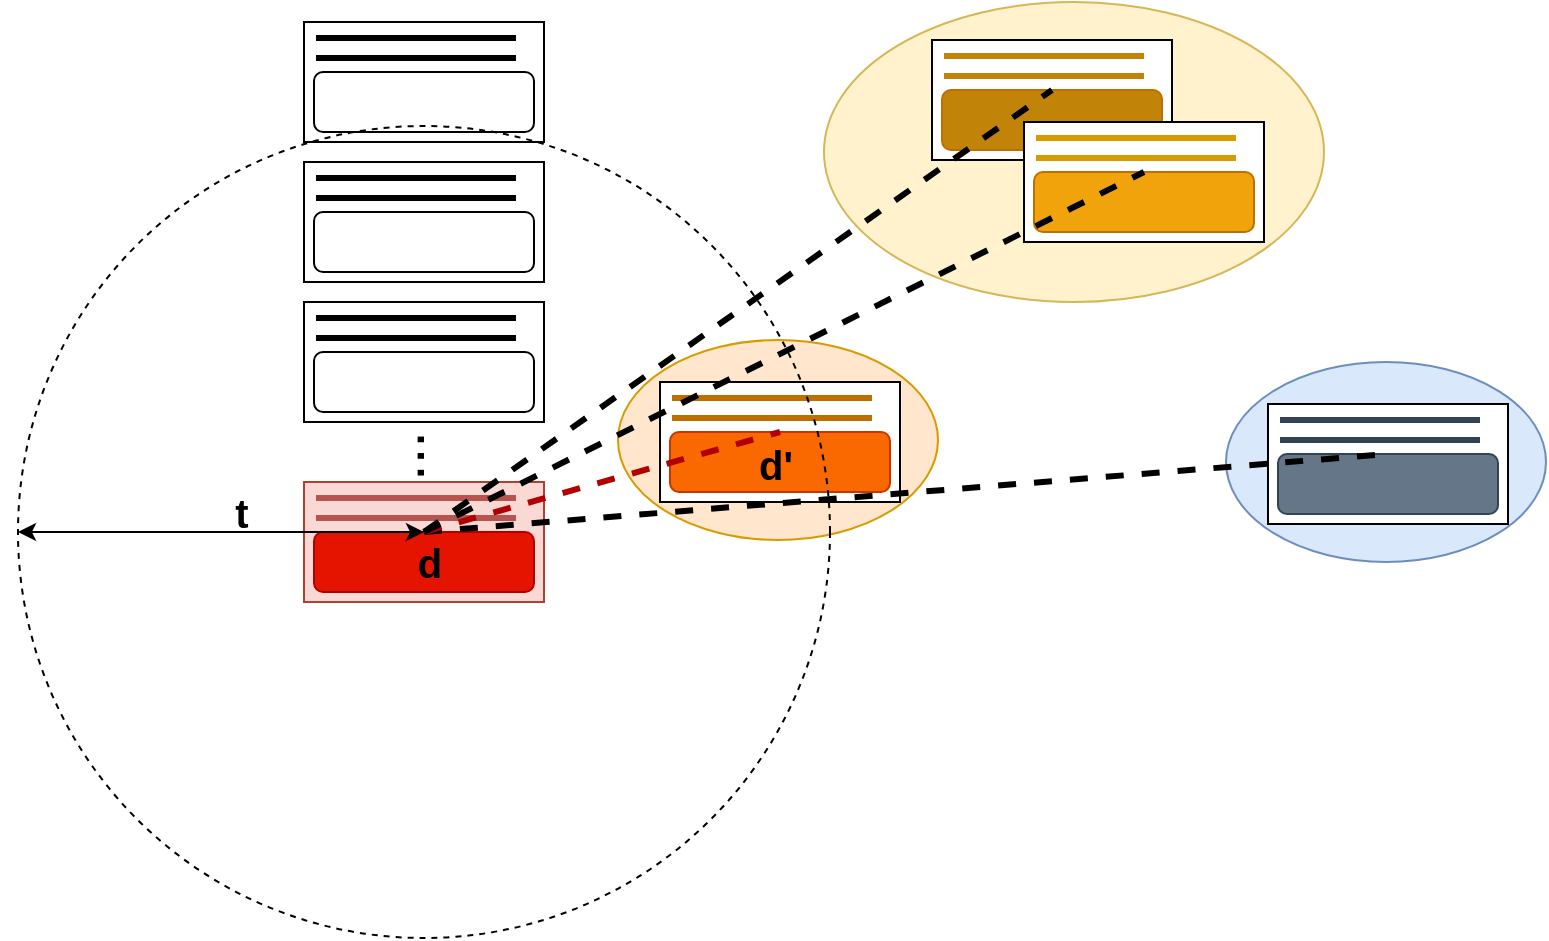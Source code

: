 <mxfile version="10.7.7" type="device"><diagram id="NE0GVNLfA_jRDRm7wfIo" name="Page-1"><mxGraphModel dx="1394" dy="805" grid="1" gridSize="10" guides="1" tooltips="1" connect="1" arrows="1" fold="1" page="1" pageScale="1" pageWidth="827" pageHeight="1169" math="0" shadow="0"><root><mxCell id="0"/><mxCell id="1" parent="0"/><mxCell id="pS4Yezh8IIaVC1PjdRI_-2" value="" style="rounded=0;whiteSpace=wrap;html=1;" parent="1" vertex="1"><mxGeometry x="170" y="20" width="120" height="60" as="geometry"/></mxCell><mxCell id="pS4Yezh8IIaVC1PjdRI_-3" value="" style="rounded=1;whiteSpace=wrap;html=1;" parent="1" vertex="1"><mxGeometry x="175" y="45" width="110" height="30" as="geometry"/></mxCell><mxCell id="pS4Yezh8IIaVC1PjdRI_-5" value="" style="endArrow=none;html=1;strokeWidth=3;" parent="1" edge="1"><mxGeometry width="50" height="50" relative="1" as="geometry"><mxPoint x="176" y="28" as="sourcePoint"/><mxPoint x="276" y="28" as="targetPoint"/></mxGeometry></mxCell><mxCell id="pS4Yezh8IIaVC1PjdRI_-6" value="" style="endArrow=none;html=1;strokeWidth=3;" parent="1" edge="1"><mxGeometry width="50" height="50" relative="1" as="geometry"><mxPoint x="176" y="38" as="sourcePoint"/><mxPoint x="276" y="38" as="targetPoint"/></mxGeometry></mxCell><mxCell id="pS4Yezh8IIaVC1PjdRI_-7" value="" style="rounded=0;whiteSpace=wrap;html=1;" parent="1" vertex="1"><mxGeometry x="170" y="90" width="120" height="60" as="geometry"/></mxCell><mxCell id="pS4Yezh8IIaVC1PjdRI_-8" value="" style="rounded=1;whiteSpace=wrap;html=1;" parent="1" vertex="1"><mxGeometry x="175" y="115" width="110" height="30" as="geometry"/></mxCell><mxCell id="pS4Yezh8IIaVC1PjdRI_-9" value="" style="endArrow=none;html=1;strokeWidth=3;" parent="1" edge="1"><mxGeometry width="50" height="50" relative="1" as="geometry"><mxPoint x="176" y="98" as="sourcePoint"/><mxPoint x="276" y="98" as="targetPoint"/></mxGeometry></mxCell><mxCell id="pS4Yezh8IIaVC1PjdRI_-10" value="" style="endArrow=none;html=1;strokeWidth=3;" parent="1" edge="1"><mxGeometry width="50" height="50" relative="1" as="geometry"><mxPoint x="176" y="108" as="sourcePoint"/><mxPoint x="276" y="108" as="targetPoint"/></mxGeometry></mxCell><mxCell id="pS4Yezh8IIaVC1PjdRI_-11" value="" style="rounded=0;whiteSpace=wrap;html=1;" parent="1" vertex="1"><mxGeometry x="170" y="160" width="120" height="60" as="geometry"/></mxCell><mxCell id="pS4Yezh8IIaVC1PjdRI_-12" value="" style="rounded=1;whiteSpace=wrap;html=1;" parent="1" vertex="1"><mxGeometry x="175" y="185" width="110" height="30" as="geometry"/></mxCell><mxCell id="pS4Yezh8IIaVC1PjdRI_-13" value="" style="endArrow=none;html=1;strokeWidth=3;" parent="1" edge="1"><mxGeometry width="50" height="50" relative="1" as="geometry"><mxPoint x="176" y="168" as="sourcePoint"/><mxPoint x="276" y="168" as="targetPoint"/></mxGeometry></mxCell><mxCell id="pS4Yezh8IIaVC1PjdRI_-14" value="" style="endArrow=none;html=1;strokeWidth=3;" parent="1" edge="1"><mxGeometry width="50" height="50" relative="1" as="geometry"><mxPoint x="176" y="178" as="sourcePoint"/><mxPoint x="276" y="178" as="targetPoint"/></mxGeometry></mxCell><mxCell id="pS4Yezh8IIaVC1PjdRI_-15" value="" style="rounded=0;whiteSpace=wrap;html=1;fillColor=#fad9d5;strokeColor=#ae4132;" parent="1" vertex="1"><mxGeometry x="170" y="250" width="120" height="60" as="geometry"/></mxCell><mxCell id="pS4Yezh8IIaVC1PjdRI_-16" value="" style="rounded=1;whiteSpace=wrap;html=1;fillColor=#e51400;strokeColor=#B20000;fontColor=#ffffff;" parent="1" vertex="1"><mxGeometry x="175" y="275" width="110" height="30" as="geometry"/></mxCell><mxCell id="pS4Yezh8IIaVC1PjdRI_-17" value="" style="endArrow=none;html=1;strokeWidth=3;fillColor=#f8cecc;strokeColor=#b85450;" parent="1" edge="1"><mxGeometry width="50" height="50" relative="1" as="geometry"><mxPoint x="176" y="258" as="sourcePoint"/><mxPoint x="276" y="258" as="targetPoint"/></mxGeometry></mxCell><mxCell id="pS4Yezh8IIaVC1PjdRI_-18" value="" style="endArrow=none;html=1;strokeWidth=3;fillColor=#f8cecc;strokeColor=#b85450;" parent="1" edge="1"><mxGeometry width="50" height="50" relative="1" as="geometry"><mxPoint x="176" y="268" as="sourcePoint"/><mxPoint x="276" y="268" as="targetPoint"/></mxGeometry></mxCell><mxCell id="pS4Yezh8IIaVC1PjdRI_-19" value="&lt;div style=&quot;font-size: 30px&quot;&gt;...&lt;/div&gt;" style="text;html=1;strokeColor=none;fillColor=none;align=center;verticalAlign=middle;whiteSpace=wrap;rounded=0;rotation=-90;" parent="1" vertex="1"><mxGeometry x="199" y="227" width="40" height="20" as="geometry"/></mxCell><mxCell id="pS4Yezh8IIaVC1PjdRI_-20" value="" style="ellipse;whiteSpace=wrap;html=1;fillColor=#fff2cc;strokeColor=#d6b656;" parent="1" vertex="1"><mxGeometry x="430" y="10" width="250" height="150" as="geometry"/></mxCell><mxCell id="pS4Yezh8IIaVC1PjdRI_-22" value="" style="rounded=0;whiteSpace=wrap;html=1;" parent="1" vertex="1"><mxGeometry x="484" y="29" width="120" height="60" as="geometry"/></mxCell><mxCell id="pS4Yezh8IIaVC1PjdRI_-23" value="" style="rounded=1;whiteSpace=wrap;html=1;fillColor=#C28408;strokeColor=#BD7000;fontColor=#ffffff;" parent="1" vertex="1"><mxGeometry x="489" y="54" width="110" height="30" as="geometry"/></mxCell><mxCell id="pS4Yezh8IIaVC1PjdRI_-24" value="" style="endArrow=none;html=1;strokeWidth=3;strokeColor=#C28408;" parent="1" edge="1"><mxGeometry width="50" height="50" relative="1" as="geometry"><mxPoint x="490" y="37" as="sourcePoint"/><mxPoint x="590" y="37" as="targetPoint"/></mxGeometry></mxCell><mxCell id="pS4Yezh8IIaVC1PjdRI_-25" value="" style="endArrow=none;html=1;strokeWidth=3;strokeColor=#C28408;" parent="1" edge="1"><mxGeometry width="50" height="50" relative="1" as="geometry"><mxPoint x="490" y="47" as="sourcePoint"/><mxPoint x="590" y="47" as="targetPoint"/></mxGeometry></mxCell><mxCell id="pS4Yezh8IIaVC1PjdRI_-26" value="" style="rounded=0;whiteSpace=wrap;html=1;" parent="1" vertex="1"><mxGeometry x="530" y="70" width="120" height="60" as="geometry"/></mxCell><mxCell id="pS4Yezh8IIaVC1PjdRI_-27" value="" style="rounded=1;whiteSpace=wrap;html=1;fillColor=#f0a30a;strokeColor=#BD7000;fontColor=#ffffff;" parent="1" vertex="1"><mxGeometry x="535" y="95" width="110" height="30" as="geometry"/></mxCell><mxCell id="pS4Yezh8IIaVC1PjdRI_-28" value="" style="endArrow=none;html=1;strokeWidth=3;gradientColor=#ffa500;fillColor=#ffcd28;strokeColor=#d79b00;" parent="1" edge="1"><mxGeometry width="50" height="50" relative="1" as="geometry"><mxPoint x="536" y="78" as="sourcePoint"/><mxPoint x="636" y="78" as="targetPoint"/></mxGeometry></mxCell><mxCell id="pS4Yezh8IIaVC1PjdRI_-29" value="" style="endArrow=none;html=1;strokeWidth=3;gradientColor=#ffa500;fillColor=#ffcd28;strokeColor=#d79b00;" parent="1" edge="1"><mxGeometry width="50" height="50" relative="1" as="geometry"><mxPoint x="536" y="88" as="sourcePoint"/><mxPoint x="636" y="88" as="targetPoint"/></mxGeometry></mxCell><mxCell id="pS4Yezh8IIaVC1PjdRI_-37" value="" style="ellipse;whiteSpace=wrap;html=1;fillColor=#ffe6cc;strokeColor=#d79b00;" parent="1" vertex="1"><mxGeometry x="327" y="179" width="160" height="100" as="geometry"/></mxCell><mxCell id="pS4Yezh8IIaVC1PjdRI_-38" value="" style="group" parent="1" vertex="1" connectable="0"><mxGeometry x="348" y="200" width="120" height="60" as="geometry"/></mxCell><mxCell id="pS4Yezh8IIaVC1PjdRI_-39" value="" style="rounded=0;whiteSpace=wrap;html=1;" parent="pS4Yezh8IIaVC1PjdRI_-38" vertex="1"><mxGeometry width="120" height="60" as="geometry"/></mxCell><mxCell id="pS4Yezh8IIaVC1PjdRI_-40" value="" style="rounded=1;whiteSpace=wrap;html=1;fillColor=#fa6800;strokeColor=#C73500;fontColor=#ffffff;" parent="pS4Yezh8IIaVC1PjdRI_-38" vertex="1"><mxGeometry x="5" y="25" width="110" height="30" as="geometry"/></mxCell><mxCell id="pS4Yezh8IIaVC1PjdRI_-41" value="" style="endArrow=none;html=1;strokeWidth=3;fillColor=#f0a30a;strokeColor=#BD7000;" parent="pS4Yezh8IIaVC1PjdRI_-38" edge="1"><mxGeometry width="50" height="50" relative="1" as="geometry"><mxPoint x="6" y="8" as="sourcePoint"/><mxPoint x="106" y="8" as="targetPoint"/></mxGeometry></mxCell><mxCell id="pS4Yezh8IIaVC1PjdRI_-42" value="" style="endArrow=none;html=1;strokeWidth=3;fillColor=#f0a30a;strokeColor=#BD7000;" parent="pS4Yezh8IIaVC1PjdRI_-38" edge="1"><mxGeometry width="50" height="50" relative="1" as="geometry"><mxPoint x="6" y="18" as="sourcePoint"/><mxPoint x="106" y="18" as="targetPoint"/></mxGeometry></mxCell><mxCell id="pS4Yezh8IIaVC1PjdRI_-44" value="" style="endArrow=none;dashed=1;html=1;strokeWidth=3;exitX=0.5;exitY=0;exitDx=0;exitDy=0;entryX=0.5;entryY=0;entryDx=0;entryDy=0;" parent="1" source="pS4Yezh8IIaVC1PjdRI_-16" target="pS4Yezh8IIaVC1PjdRI_-23" edge="1"><mxGeometry width="50" height="50" relative="1" as="geometry"><mxPoint x="170" y="400" as="sourcePoint"/><mxPoint x="220" y="350" as="targetPoint"/></mxGeometry></mxCell><mxCell id="su3GTp1rHSqQ-SXST0lu-2" value="" style="ellipse;whiteSpace=wrap;html=1;fillColor=#dae8fc;strokeColor=#6c8ebf;" parent="1" vertex="1"><mxGeometry x="631" y="190" width="160" height="100" as="geometry"/></mxCell><mxCell id="su3GTp1rHSqQ-SXST0lu-3" value="" style="group;fillColor=#647687;strokeColor=#314354;fontColor=#ffffff;" parent="1" vertex="1" connectable="0"><mxGeometry x="652" y="211" width="120" height="60" as="geometry"/></mxCell><mxCell id="su3GTp1rHSqQ-SXST0lu-4" value="" style="rounded=0;whiteSpace=wrap;html=1;" parent="su3GTp1rHSqQ-SXST0lu-3" vertex="1"><mxGeometry width="120" height="60" as="geometry"/></mxCell><mxCell id="su3GTp1rHSqQ-SXST0lu-5" value="" style="rounded=1;whiteSpace=wrap;html=1;fillColor=#647687;strokeColor=#314354;fontColor=#ffffff;" parent="su3GTp1rHSqQ-SXST0lu-3" vertex="1"><mxGeometry x="5" y="25" width="110" height="30" as="geometry"/></mxCell><mxCell id="su3GTp1rHSqQ-SXST0lu-6" value="" style="endArrow=none;html=1;strokeWidth=3;fillColor=#647687;strokeColor=#314354;" parent="su3GTp1rHSqQ-SXST0lu-3" edge="1"><mxGeometry width="50" height="50" relative="1" as="geometry"><mxPoint x="6" y="8" as="sourcePoint"/><mxPoint x="106" y="8" as="targetPoint"/></mxGeometry></mxCell><mxCell id="su3GTp1rHSqQ-SXST0lu-7" value="" style="endArrow=none;html=1;strokeWidth=3;fillColor=#647687;strokeColor=#314354;" parent="su3GTp1rHSqQ-SXST0lu-3" edge="1"><mxGeometry width="50" height="50" relative="1" as="geometry"><mxPoint x="6" y="18" as="sourcePoint"/><mxPoint x="106" y="18" as="targetPoint"/></mxGeometry></mxCell><mxCell id="pS4Yezh8IIaVC1PjdRI_-46" value="" style="endArrow=none;dashed=1;html=1;strokeWidth=3;exitX=0.5;exitY=0;exitDx=0;exitDy=0;entryX=0.5;entryY=0;entryDx=0;entryDy=0;" parent="1" source="pS4Yezh8IIaVC1PjdRI_-16" target="su3GTp1rHSqQ-SXST0lu-5" edge="1"><mxGeometry width="50" height="50" relative="1" as="geometry"><mxPoint x="170" y="400" as="sourcePoint"/><mxPoint x="797" y="231" as="targetPoint"/></mxGeometry></mxCell><mxCell id="pS4Yezh8IIaVC1PjdRI_-43" value="" style="endArrow=none;dashed=1;html=1;strokeWidth=3;exitX=0.5;exitY=0;exitDx=0;exitDy=0;entryX=0.5;entryY=0;entryDx=0;entryDy=0;fillColor=#e51400;strokeColor=#B20000;" parent="1" source="pS4Yezh8IIaVC1PjdRI_-16" target="pS4Yezh8IIaVC1PjdRI_-40" edge="1"><mxGeometry width="50" height="50" relative="1" as="geometry"><mxPoint x="170" y="400" as="sourcePoint"/><mxPoint x="220" y="350" as="targetPoint"/></mxGeometry></mxCell><mxCell id="w02poG-zN9U8Fm82Dg8v-1" value="" style="ellipse;whiteSpace=wrap;html=1;aspect=fixed;fillColor=none;dashed=1;strokeColor=#000000;" vertex="1" parent="1"><mxGeometry x="27" y="72" width="406" height="406" as="geometry"/></mxCell><mxCell id="pS4Yezh8IIaVC1PjdRI_-45" value="" style="endArrow=none;dashed=1;html=1;strokeWidth=3;exitX=0.5;exitY=0;exitDx=0;exitDy=0;entryX=0.5;entryY=0;entryDx=0;entryDy=0;" parent="1" source="pS4Yezh8IIaVC1PjdRI_-16" target="pS4Yezh8IIaVC1PjdRI_-27" edge="1"><mxGeometry width="50" height="50" relative="1" as="geometry"><mxPoint x="170" y="400" as="sourcePoint"/><mxPoint x="220" y="350" as="targetPoint"/></mxGeometry></mxCell><mxCell id="w02poG-zN9U8Fm82Dg8v-3" value="&lt;font style=&quot;font-size: 20px;&quot;&gt;&lt;b style=&quot;font-size: 20px;&quot;&gt;d&lt;/b&gt;&lt;/font&gt;" style="text;html=1;strokeColor=none;fillColor=none;align=center;verticalAlign=middle;whiteSpace=wrap;rounded=0;dashed=1;fontSize=20;" vertex="1" parent="1"><mxGeometry x="213" y="280" width="40" height="20" as="geometry"/></mxCell><mxCell id="w02poG-zN9U8Fm82Dg8v-5" value="&lt;b style=&quot;font-size: 20px;&quot;&gt;&lt;font style=&quot;font-size: 20px;&quot;&gt;d&lt;/font&gt;&lt;font style=&quot;font-size: 20px;&quot;&gt;'&lt;/font&gt;&lt;/b&gt;" style="text;html=1;strokeColor=none;fillColor=none;align=center;verticalAlign=middle;whiteSpace=wrap;rounded=0;dashed=1;fontSize=20;" vertex="1" parent="1"><mxGeometry x="386" y="231" width="40" height="20" as="geometry"/></mxCell><mxCell id="w02poG-zN9U8Fm82Dg8v-7" value="" style="endArrow=classic;startArrow=classic;html=1;exitX=0;exitY=0.5;exitDx=0;exitDy=0;" edge="1" parent="1" source="w02poG-zN9U8Fm82Dg8v-1"><mxGeometry width="50" height="50" relative="1" as="geometry"><mxPoint x="30" y="550" as="sourcePoint"/><mxPoint x="230" y="275" as="targetPoint"/></mxGeometry></mxCell><mxCell id="w02poG-zN9U8Fm82Dg8v-8" value="&lt;font style=&quot;font-size: 20px;&quot;&gt;&lt;b style=&quot;font-size: 20px;&quot;&gt;t&lt;/b&gt;&lt;/font&gt;" style="text;html=1;strokeColor=none;fillColor=none;align=center;verticalAlign=middle;whiteSpace=wrap;rounded=0;dashed=1;fontSize=20;" vertex="1" parent="1"><mxGeometry x="119" y="255" width="40" height="20" as="geometry"/></mxCell></root></mxGraphModel></diagram></mxfile>